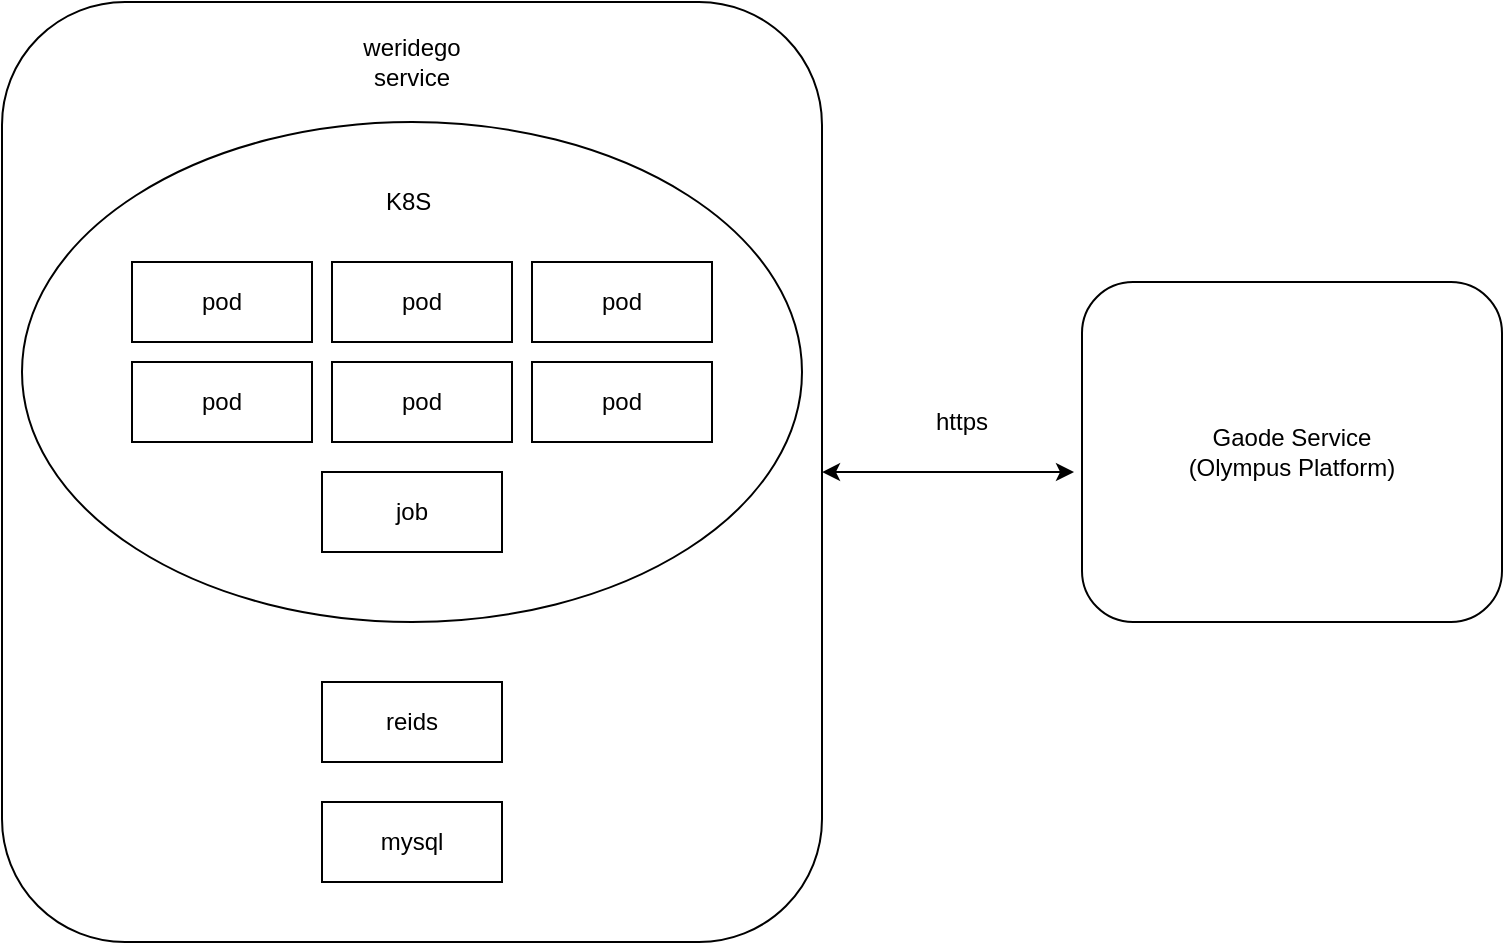 <mxfile version="13.3.0" type="github">
  <diagram id="FoqXpBc0l6D2NjP3xOCW" name="Page-1">
    <mxGraphModel dx="1139" dy="692" grid="1" gridSize="10" guides="1" tooltips="1" connect="1" arrows="1" fold="1" page="1" pageScale="1" pageWidth="827" pageHeight="1169" math="0" shadow="0">
      <root>
        <mxCell id="0" />
        <mxCell id="1" parent="0" />
        <mxCell id="jrO9QK2Ii-3jELlhZ9BJ-2" value="" style="rounded=1;whiteSpace=wrap;html=1;" parent="1" vertex="1">
          <mxGeometry x="60" y="120" width="410" height="470" as="geometry" />
        </mxCell>
        <mxCell id="jrO9QK2Ii-3jELlhZ9BJ-1" value="Gaode Service&lt;br&gt;(Olympus Platform)" style="rounded=1;whiteSpace=wrap;html=1;" parent="1" vertex="1">
          <mxGeometry x="600" y="260" width="210" height="170" as="geometry" />
        </mxCell>
        <mxCell id="jrO9QK2Ii-3jELlhZ9BJ-11" value="weridego service" style="text;html=1;strokeColor=none;fillColor=none;align=center;verticalAlign=middle;whiteSpace=wrap;rounded=0;" parent="1" vertex="1">
          <mxGeometry x="245" y="140" width="40" height="20" as="geometry" />
        </mxCell>
        <mxCell id="jrO9QK2Ii-3jELlhZ9BJ-14" value="reids" style="rounded=0;whiteSpace=wrap;html=1;" parent="1" vertex="1">
          <mxGeometry x="220" y="460" width="90" height="40" as="geometry" />
        </mxCell>
        <mxCell id="jrO9QK2Ii-3jELlhZ9BJ-15" value="mysql" style="rounded=0;whiteSpace=wrap;html=1;" parent="1" vertex="1">
          <mxGeometry x="220" y="520" width="90" height="40" as="geometry" />
        </mxCell>
        <mxCell id="jrO9QK2Ii-3jELlhZ9BJ-17" value="" style="ellipse;whiteSpace=wrap;html=1;" parent="1" vertex="1">
          <mxGeometry x="70" y="180" width="390" height="250" as="geometry" />
        </mxCell>
        <mxCell id="jrO9QK2Ii-3jELlhZ9BJ-4" value="pod" style="rounded=0;whiteSpace=wrap;html=1;" parent="1" vertex="1">
          <mxGeometry x="125" y="250" width="90" height="40" as="geometry" />
        </mxCell>
        <mxCell id="jrO9QK2Ii-3jELlhZ9BJ-5" value="&lt;span&gt;pod&lt;/span&gt;" style="rounded=0;whiteSpace=wrap;html=1;" parent="1" vertex="1">
          <mxGeometry x="225" y="250" width="90" height="40" as="geometry" />
        </mxCell>
        <mxCell id="jrO9QK2Ii-3jELlhZ9BJ-6" value="&lt;span&gt;pod&lt;/span&gt;" style="rounded=0;whiteSpace=wrap;html=1;" parent="1" vertex="1">
          <mxGeometry x="125" y="300" width="90" height="40" as="geometry" />
        </mxCell>
        <mxCell id="jrO9QK2Ii-3jELlhZ9BJ-7" value="&lt;span&gt;pod&lt;/span&gt;" style="rounded=0;whiteSpace=wrap;html=1;" parent="1" vertex="1">
          <mxGeometry x="325" y="250" width="90" height="40" as="geometry" />
        </mxCell>
        <mxCell id="jrO9QK2Ii-3jELlhZ9BJ-8" value="&lt;span&gt;pod&lt;/span&gt;" style="rounded=0;whiteSpace=wrap;html=1;" parent="1" vertex="1">
          <mxGeometry x="225" y="300" width="90" height="40" as="geometry" />
        </mxCell>
        <mxCell id="jrO9QK2Ii-3jELlhZ9BJ-9" value="&lt;span&gt;pod&lt;/span&gt;" style="rounded=0;whiteSpace=wrap;html=1;" parent="1" vertex="1">
          <mxGeometry x="325" y="300" width="90" height="40" as="geometry" />
        </mxCell>
        <mxCell id="jrO9QK2Ii-3jELlhZ9BJ-12" value="job" style="rounded=0;whiteSpace=wrap;html=1;" parent="1" vertex="1">
          <mxGeometry x="220" y="355" width="90" height="40" as="geometry" />
        </mxCell>
        <mxCell id="jrO9QK2Ii-3jELlhZ9BJ-18" value="K8S&amp;nbsp;" style="text;html=1;strokeColor=none;fillColor=none;align=center;verticalAlign=middle;whiteSpace=wrap;rounded=0;" parent="1" vertex="1">
          <mxGeometry x="245" y="210" width="40" height="20" as="geometry" />
        </mxCell>
        <mxCell id="jrO9QK2Ii-3jELlhZ9BJ-19" value="" style="endArrow=classic;startArrow=classic;html=1;entryX=-0.019;entryY=0.559;entryDx=0;entryDy=0;entryPerimeter=0;" parent="1" source="jrO9QK2Ii-3jELlhZ9BJ-2" target="jrO9QK2Ii-3jELlhZ9BJ-1" edge="1">
          <mxGeometry width="50" height="50" relative="1" as="geometry">
            <mxPoint x="520" y="390" as="sourcePoint" />
            <mxPoint x="570" y="340" as="targetPoint" />
          </mxGeometry>
        </mxCell>
        <mxCell id="piN5ILTmm6VQjCHWmFL8-1" value="https" style="text;html=1;strokeColor=none;fillColor=none;align=center;verticalAlign=middle;whiteSpace=wrap;rounded=0;" vertex="1" parent="1">
          <mxGeometry x="520" y="320" width="40" height="20" as="geometry" />
        </mxCell>
      </root>
    </mxGraphModel>
  </diagram>
</mxfile>
